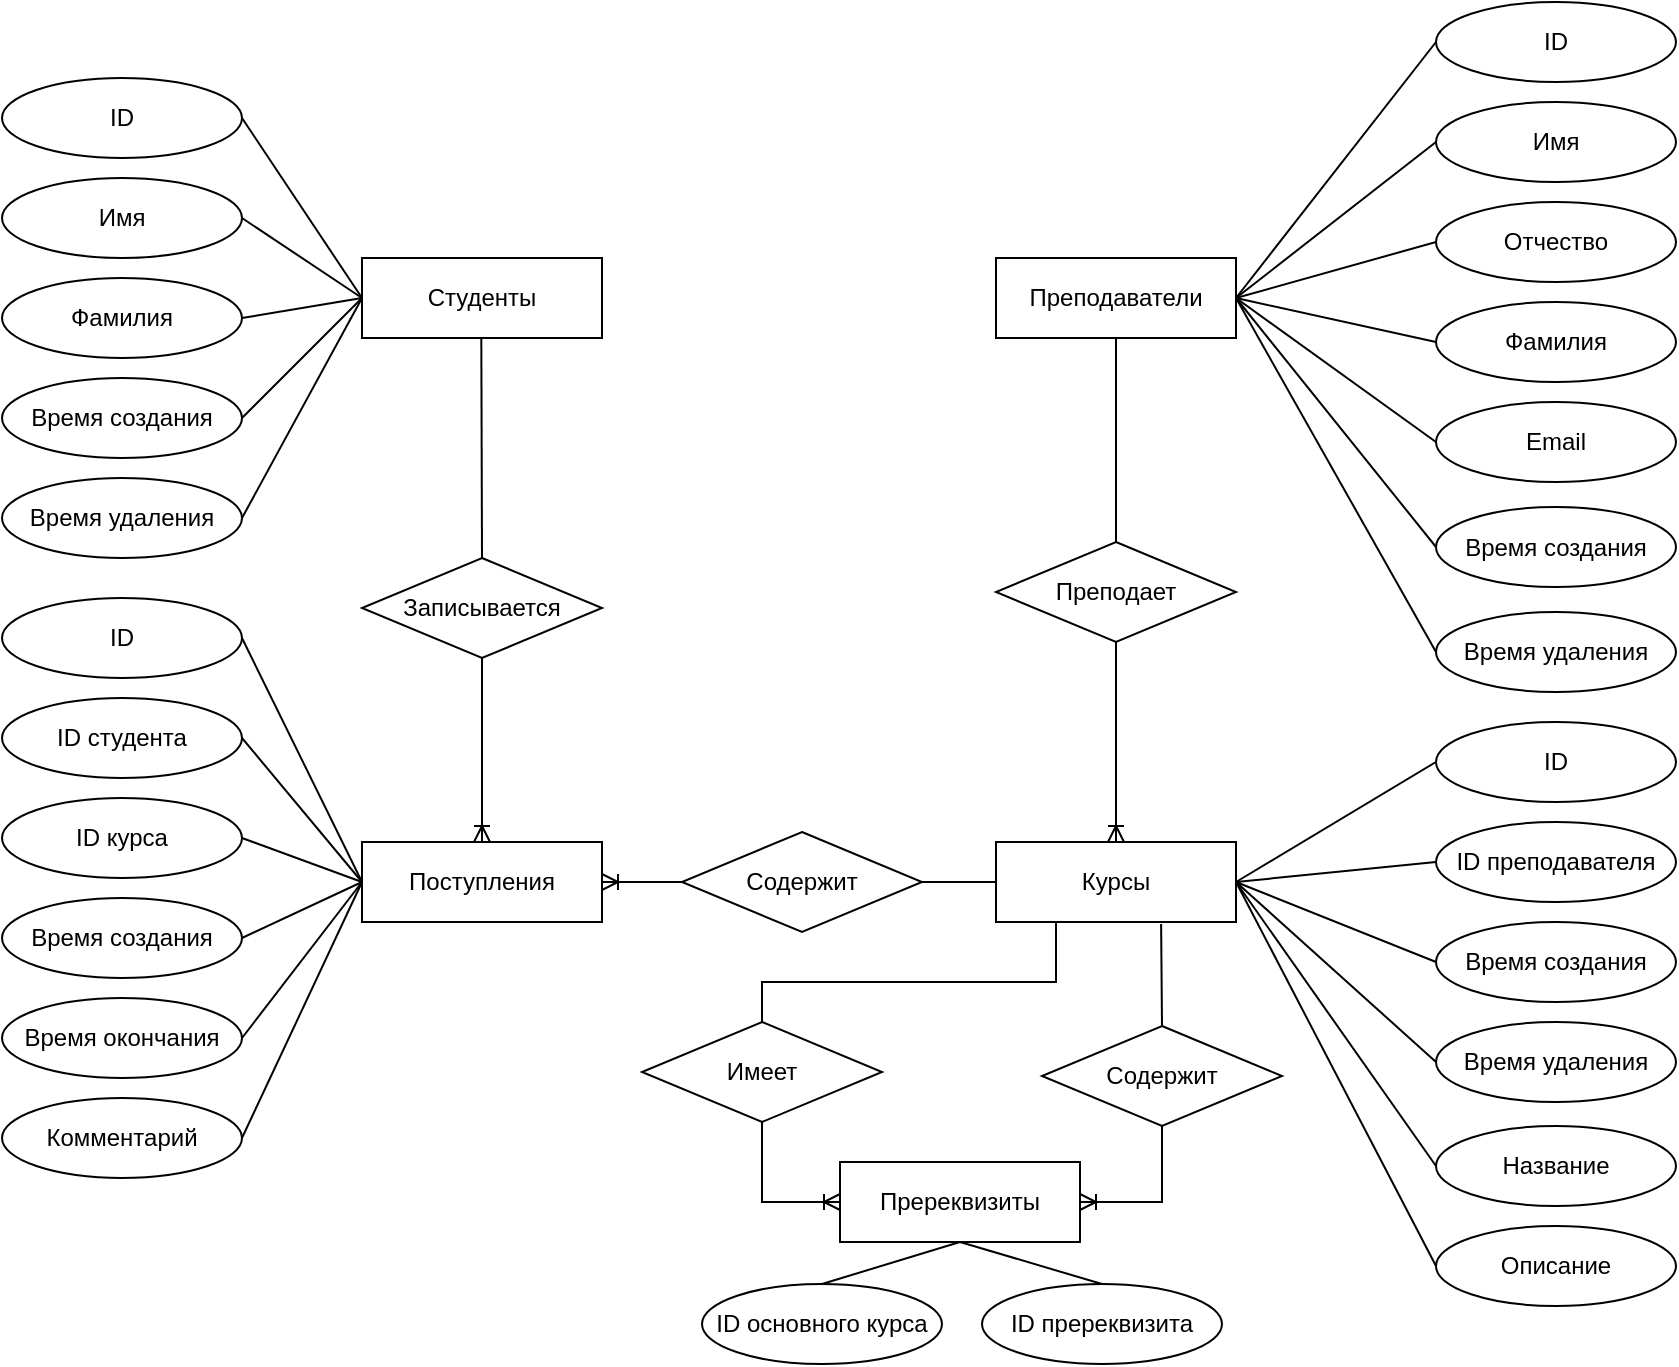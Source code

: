 <mxfile version="22.1.22" type="embed">
  <diagram name="Страница — 1" id="nsXkhaF_upEvpQ9ysdq5">
    <mxGraphModel dx="1181" dy="796" grid="1" gridSize="10" guides="1" tooltips="1" connect="1" arrows="1" fold="1" page="1" pageScale="1" pageWidth="827" pageHeight="1169" math="0" shadow="0">
      <root>
        <mxCell id="0" />
        <mxCell id="1" parent="0" />
        <mxCell id="E6RTQeKS7Q_tRCa9bgt7-1" value="Студенты" style="rounded=0;whiteSpace=wrap;html=1;" parent="1" vertex="1">
          <mxGeometry x="220" y="158" width="120" height="40" as="geometry" />
        </mxCell>
        <mxCell id="E6RTQeKS7Q_tRCa9bgt7-2" value="Имя" style="ellipse;whiteSpace=wrap;html=1;" parent="1" vertex="1">
          <mxGeometry x="40" y="118" width="120" height="40" as="geometry" />
        </mxCell>
        <mxCell id="E6RTQeKS7Q_tRCa9bgt7-3" value="Фамилия" style="ellipse;whiteSpace=wrap;html=1;" parent="1" vertex="1">
          <mxGeometry x="40" y="168" width="120" height="40" as="geometry" />
        </mxCell>
        <mxCell id="E6RTQeKS7Q_tRCa9bgt7-4" value="Время создания" style="ellipse;whiteSpace=wrap;html=1;" parent="1" vertex="1">
          <mxGeometry x="40" y="218" width="120" height="40" as="geometry" />
        </mxCell>
        <mxCell id="E6RTQeKS7Q_tRCa9bgt7-5" value="" style="endArrow=none;html=1;rounded=0;entryX=0;entryY=0.5;entryDx=0;entryDy=0;exitX=1;exitY=0.5;exitDx=0;exitDy=0;" parent="1" source="E6RTQeKS7Q_tRCa9bgt7-4" target="E6RTQeKS7Q_tRCa9bgt7-1" edge="1">
          <mxGeometry width="50" height="50" relative="1" as="geometry">
            <mxPoint x="210" y="288" as="sourcePoint" />
            <mxPoint x="260" y="238" as="targetPoint" />
          </mxGeometry>
        </mxCell>
        <mxCell id="E6RTQeKS7Q_tRCa9bgt7-6" value="" style="endArrow=none;html=1;rounded=0;exitX=1;exitY=0.5;exitDx=0;exitDy=0;entryX=0;entryY=0.5;entryDx=0;entryDy=0;" parent="1" source="E6RTQeKS7Q_tRCa9bgt7-3" target="E6RTQeKS7Q_tRCa9bgt7-1" edge="1">
          <mxGeometry width="50" height="50" relative="1" as="geometry">
            <mxPoint x="210" y="288" as="sourcePoint" />
            <mxPoint x="220" y="148" as="targetPoint" />
          </mxGeometry>
        </mxCell>
        <mxCell id="E6RTQeKS7Q_tRCa9bgt7-7" value="" style="endArrow=none;html=1;rounded=0;entryX=0;entryY=0.5;entryDx=0;entryDy=0;exitX=1;exitY=0.5;exitDx=0;exitDy=0;" parent="1" source="E6RTQeKS7Q_tRCa9bgt7-2" target="E6RTQeKS7Q_tRCa9bgt7-1" edge="1">
          <mxGeometry width="50" height="50" relative="1" as="geometry">
            <mxPoint x="210" y="288" as="sourcePoint" />
            <mxPoint x="260" y="238" as="targetPoint" />
          </mxGeometry>
        </mxCell>
        <mxCell id="E6RTQeKS7Q_tRCa9bgt7-10" value="ID" style="ellipse;whiteSpace=wrap;html=1;" parent="1" vertex="1">
          <mxGeometry x="40" y="68" width="120" height="40" as="geometry" />
        </mxCell>
        <mxCell id="E6RTQeKS7Q_tRCa9bgt7-11" value="" style="endArrow=none;html=1;rounded=0;exitX=1;exitY=0.5;exitDx=0;exitDy=0;entryX=0;entryY=0.5;entryDx=0;entryDy=0;" parent="1" source="E6RTQeKS7Q_tRCa9bgt7-10" target="E6RTQeKS7Q_tRCa9bgt7-1" edge="1">
          <mxGeometry width="50" height="50" relative="1" as="geometry">
            <mxPoint x="270" y="278" as="sourcePoint" />
            <mxPoint x="220" y="148" as="targetPoint" />
          </mxGeometry>
        </mxCell>
        <mxCell id="E6RTQeKS7Q_tRCa9bgt7-12" value="ID" style="ellipse;whiteSpace=wrap;html=1;" parent="1" vertex="1">
          <mxGeometry x="40" y="328" width="120" height="40" as="geometry" />
        </mxCell>
        <mxCell id="E6RTQeKS7Q_tRCa9bgt7-13" value="ID курса" style="ellipse;whiteSpace=wrap;html=1;" parent="1" vertex="1">
          <mxGeometry x="40" y="428" width="120" height="40" as="geometry" />
        </mxCell>
        <mxCell id="E6RTQeKS7Q_tRCa9bgt7-14" value="Время создания" style="ellipse;whiteSpace=wrap;html=1;" parent="1" vertex="1">
          <mxGeometry x="40" y="478" width="120" height="40" as="geometry" />
        </mxCell>
        <mxCell id="E6RTQeKS7Q_tRCa9bgt7-15" value="Время окончания" style="ellipse;whiteSpace=wrap;html=1;" parent="1" vertex="1">
          <mxGeometry x="40" y="528" width="120" height="40" as="geometry" />
        </mxCell>
        <mxCell id="E6RTQeKS7Q_tRCa9bgt7-16" value="" style="endArrow=none;html=1;rounded=0;exitX=1;exitY=0.5;exitDx=0;exitDy=0;entryX=0;entryY=0.5;entryDx=0;entryDy=0;" parent="1" source="E6RTQeKS7Q_tRCa9bgt7-12" edge="1">
          <mxGeometry width="50" height="50" relative="1" as="geometry">
            <mxPoint x="240" y="318" as="sourcePoint" />
            <mxPoint x="220" y="470" as="targetPoint" />
          </mxGeometry>
        </mxCell>
        <mxCell id="E6RTQeKS7Q_tRCa9bgt7-17" value="" style="endArrow=none;html=1;rounded=0;exitX=1;exitY=0.5;exitDx=0;exitDy=0;entryX=0;entryY=0.5;entryDx=0;entryDy=0;" parent="1" source="E6RTQeKS7Q_tRCa9bgt7-13" edge="1">
          <mxGeometry width="50" height="50" relative="1" as="geometry">
            <mxPoint x="240" y="318" as="sourcePoint" />
            <mxPoint x="220" y="470" as="targetPoint" />
          </mxGeometry>
        </mxCell>
        <mxCell id="E6RTQeKS7Q_tRCa9bgt7-18" value="" style="endArrow=none;html=1;rounded=0;exitX=1;exitY=0.5;exitDx=0;exitDy=0;entryX=0;entryY=0.5;entryDx=0;entryDy=0;" parent="1" source="E6RTQeKS7Q_tRCa9bgt7-15" edge="1">
          <mxGeometry width="50" height="50" relative="1" as="geometry">
            <mxPoint x="240" y="318" as="sourcePoint" />
            <mxPoint x="220" y="470" as="targetPoint" />
          </mxGeometry>
        </mxCell>
        <mxCell id="E6RTQeKS7Q_tRCa9bgt7-19" value="" style="endArrow=none;html=1;rounded=0;exitX=1;exitY=0.5;exitDx=0;exitDy=0;entryX=0;entryY=0.5;entryDx=0;entryDy=0;" parent="1" source="E6RTQeKS7Q_tRCa9bgt7-14" edge="1">
          <mxGeometry width="50" height="50" relative="1" as="geometry">
            <mxPoint x="240" y="318" as="sourcePoint" />
            <mxPoint x="220" y="470" as="targetPoint" />
          </mxGeometry>
        </mxCell>
        <mxCell id="E6RTQeKS7Q_tRCa9bgt7-20" value="Преподаватели" style="rounded=0;whiteSpace=wrap;html=1;" parent="1" vertex="1">
          <mxGeometry x="537" y="158" width="120" height="40" as="geometry" />
        </mxCell>
        <mxCell id="E6RTQeKS7Q_tRCa9bgt7-21" value="ID" style="ellipse;whiteSpace=wrap;html=1;" parent="1" vertex="1">
          <mxGeometry x="757" y="30" width="120" height="40" as="geometry" />
        </mxCell>
        <mxCell id="E6RTQeKS7Q_tRCa9bgt7-22" value="Имя" style="ellipse;whiteSpace=wrap;html=1;" parent="1" vertex="1">
          <mxGeometry x="757" y="80" width="120" height="40" as="geometry" />
        </mxCell>
        <mxCell id="E6RTQeKS7Q_tRCa9bgt7-23" value="Отчество" style="ellipse;whiteSpace=wrap;html=1;" parent="1" vertex="1">
          <mxGeometry x="757" y="130" width="120" height="40" as="geometry" />
        </mxCell>
        <mxCell id="E6RTQeKS7Q_tRCa9bgt7-24" value="Фамилия" style="ellipse;whiteSpace=wrap;html=1;" parent="1" vertex="1">
          <mxGeometry x="757" y="180" width="120" height="40" as="geometry" />
        </mxCell>
        <mxCell id="E6RTQeKS7Q_tRCa9bgt7-25" value="Email" style="ellipse;whiteSpace=wrap;html=1;" parent="1" vertex="1">
          <mxGeometry x="757" y="230" width="120" height="40" as="geometry" />
        </mxCell>
        <mxCell id="E6RTQeKS7Q_tRCa9bgt7-26" value="" style="endArrow=none;html=1;rounded=0;exitX=1;exitY=0.5;exitDx=0;exitDy=0;entryX=0;entryY=0.5;entryDx=0;entryDy=0;" parent="1" source="E6RTQeKS7Q_tRCa9bgt7-20" target="E6RTQeKS7Q_tRCa9bgt7-23" edge="1">
          <mxGeometry width="50" height="50" relative="1" as="geometry">
            <mxPoint x="747" y="218" as="sourcePoint" />
            <mxPoint x="797" y="168" as="targetPoint" />
          </mxGeometry>
        </mxCell>
        <mxCell id="E6RTQeKS7Q_tRCa9bgt7-27" value="" style="endArrow=none;html=1;rounded=0;entryX=0;entryY=0.5;entryDx=0;entryDy=0;exitX=1;exitY=0.5;exitDx=0;exitDy=0;" parent="1" source="E6RTQeKS7Q_tRCa9bgt7-20" target="E6RTQeKS7Q_tRCa9bgt7-24" edge="1">
          <mxGeometry width="50" height="50" relative="1" as="geometry">
            <mxPoint x="687" y="178" as="sourcePoint" />
            <mxPoint x="797" y="168" as="targetPoint" />
          </mxGeometry>
        </mxCell>
        <mxCell id="E6RTQeKS7Q_tRCa9bgt7-28" value="" style="endArrow=none;html=1;rounded=0;exitX=1;exitY=0.5;exitDx=0;exitDy=0;entryX=0;entryY=0.5;entryDx=0;entryDy=0;" parent="1" source="E6RTQeKS7Q_tRCa9bgt7-20" target="E6RTQeKS7Q_tRCa9bgt7-25" edge="1">
          <mxGeometry width="50" height="50" relative="1" as="geometry">
            <mxPoint x="747" y="218" as="sourcePoint" />
            <mxPoint x="797" y="168" as="targetPoint" />
          </mxGeometry>
        </mxCell>
        <mxCell id="E6RTQeKS7Q_tRCa9bgt7-29" value="" style="endArrow=none;html=1;rounded=0;exitX=1;exitY=0.5;exitDx=0;exitDy=0;entryX=0;entryY=0.5;entryDx=0;entryDy=0;" parent="1" source="E6RTQeKS7Q_tRCa9bgt7-20" target="E6RTQeKS7Q_tRCa9bgt7-22" edge="1">
          <mxGeometry width="50" height="50" relative="1" as="geometry">
            <mxPoint x="747" y="218" as="sourcePoint" />
            <mxPoint x="797" y="168" as="targetPoint" />
          </mxGeometry>
        </mxCell>
        <mxCell id="E6RTQeKS7Q_tRCa9bgt7-30" value="" style="endArrow=none;html=1;rounded=0;exitX=1;exitY=0.5;exitDx=0;exitDy=0;entryX=0;entryY=0.5;entryDx=0;entryDy=0;" parent="1" source="E6RTQeKS7Q_tRCa9bgt7-20" target="E6RTQeKS7Q_tRCa9bgt7-21" edge="1">
          <mxGeometry width="50" height="50" relative="1" as="geometry">
            <mxPoint x="747" y="218" as="sourcePoint" />
            <mxPoint x="797" y="168" as="targetPoint" />
          </mxGeometry>
        </mxCell>
        <mxCell id="E6RTQeKS7Q_tRCa9bgt7-31" value="ID" style="ellipse;whiteSpace=wrap;html=1;" parent="1" vertex="1">
          <mxGeometry x="757" y="390" width="120" height="40" as="geometry" />
        </mxCell>
        <mxCell id="E6RTQeKS7Q_tRCa9bgt7-33" value="" style="fontSize=12;html=1;endArrow=ERoneToMany;rounded=0;exitX=0.5;exitY=1;exitDx=0;exitDy=0;entryX=0.5;entryY=0;entryDx=0;entryDy=0;" parent="1" source="E6RTQeKS7Q_tRCa9bgt7-59" target="2" edge="1">
          <mxGeometry width="100" height="100" relative="1" as="geometry">
            <mxPoint x="280" y="350" as="sourcePoint" />
            <mxPoint x="280" y="320" as="targetPoint" />
            <Array as="points">
              <mxPoint x="280" y="440" />
            </Array>
          </mxGeometry>
        </mxCell>
        <mxCell id="E6RTQeKS7Q_tRCa9bgt7-37" value="Время удаления" style="ellipse;whiteSpace=wrap;html=1;" parent="1" vertex="1">
          <mxGeometry x="757" y="540" width="120" height="40" as="geometry" />
        </mxCell>
        <mxCell id="E6RTQeKS7Q_tRCa9bgt7-38" value="Название" style="ellipse;whiteSpace=wrap;html=1;" parent="1" vertex="1">
          <mxGeometry x="757" y="592" width="120" height="40" as="geometry" />
        </mxCell>
        <mxCell id="E6RTQeKS7Q_tRCa9bgt7-39" value="" style="endArrow=none;html=1;rounded=0;entryX=0;entryY=0.5;entryDx=0;entryDy=0;exitX=1;exitY=0.5;exitDx=0;exitDy=0;" parent="1" source="E6RTQeKS7Q_tRCa9bgt7-60" target="E6RTQeKS7Q_tRCa9bgt7-31" edge="1">
          <mxGeometry relative="1" as="geometry">
            <mxPoint x="687" y="423" as="sourcePoint" />
            <mxPoint x="787" y="328" as="targetPoint" />
          </mxGeometry>
        </mxCell>
        <mxCell id="E6RTQeKS7Q_tRCa9bgt7-40" value="" style="endArrow=none;html=1;rounded=0;entryX=0;entryY=0.5;entryDx=0;entryDy=0;exitX=1;exitY=0.5;exitDx=0;exitDy=0;" parent="1" source="E6RTQeKS7Q_tRCa9bgt7-60" target="E6RTQeKS7Q_tRCa9bgt7-37" edge="1">
          <mxGeometry relative="1" as="geometry">
            <mxPoint x="687" y="423" as="sourcePoint" />
            <mxPoint x="787" y="328" as="targetPoint" />
          </mxGeometry>
        </mxCell>
        <mxCell id="E6RTQeKS7Q_tRCa9bgt7-41" value="" style="endArrow=none;html=1;rounded=0;entryX=0;entryY=0.5;entryDx=0;entryDy=0;exitX=1;exitY=0.5;exitDx=0;exitDy=0;" parent="1" source="E6RTQeKS7Q_tRCa9bgt7-60" target="E6RTQeKS7Q_tRCa9bgt7-38" edge="1">
          <mxGeometry relative="1" as="geometry">
            <mxPoint x="687" y="423" as="sourcePoint" />
            <mxPoint x="787" y="328" as="targetPoint" />
          </mxGeometry>
        </mxCell>
        <mxCell id="E6RTQeKS7Q_tRCa9bgt7-42" value="" style="fontSize=12;html=1;endArrow=ERoneToMany;rounded=0;entryX=1;entryY=0.5;entryDx=0;entryDy=0;exitX=0;exitY=0.5;exitDx=0;exitDy=0;" parent="1" source="4" edge="1">
          <mxGeometry width="100" height="100" relative="1" as="geometry">
            <mxPoint x="370" y="470" as="sourcePoint" />
            <mxPoint x="340" y="470" as="targetPoint" />
          </mxGeometry>
        </mxCell>
        <mxCell id="E6RTQeKS7Q_tRCa9bgt7-43" value="ID студента" style="ellipse;whiteSpace=wrap;html=1;" parent="1" vertex="1">
          <mxGeometry x="40" y="378" width="120" height="40" as="geometry" />
        </mxCell>
        <mxCell id="E6RTQeKS7Q_tRCa9bgt7-44" value="" style="endArrow=none;html=1;rounded=0;exitX=1;exitY=0.5;exitDx=0;exitDy=0;entryX=0;entryY=0.5;entryDx=0;entryDy=0;" parent="1" source="E6RTQeKS7Q_tRCa9bgt7-43" edge="1">
          <mxGeometry width="50" height="50" relative="1" as="geometry">
            <mxPoint x="170" y="358" as="sourcePoint" />
            <mxPoint x="220" y="470" as="targetPoint" />
          </mxGeometry>
        </mxCell>
        <mxCell id="E6RTQeKS7Q_tRCa9bgt7-45" value="Время создания" style="ellipse;whiteSpace=wrap;html=1;" parent="1" vertex="1">
          <mxGeometry x="757" y="490" width="120" height="40" as="geometry" />
        </mxCell>
        <mxCell id="E6RTQeKS7Q_tRCa9bgt7-46" value="ID преподавателя" style="ellipse;whiteSpace=wrap;html=1;" parent="1" vertex="1">
          <mxGeometry x="757" y="440" width="120" height="40" as="geometry" />
        </mxCell>
        <mxCell id="E6RTQeKS7Q_tRCa9bgt7-47" value="" style="endArrow=none;html=1;rounded=0;entryX=0;entryY=0.5;entryDx=0;entryDy=0;exitX=1;exitY=0.5;exitDx=0;exitDy=0;" parent="1" source="E6RTQeKS7Q_tRCa9bgt7-60" target="E6RTQeKS7Q_tRCa9bgt7-45" edge="1">
          <mxGeometry relative="1" as="geometry">
            <mxPoint x="687.0" y="470" as="sourcePoint" />
            <mxPoint x="747" y="408" as="targetPoint" />
          </mxGeometry>
        </mxCell>
        <mxCell id="E6RTQeKS7Q_tRCa9bgt7-48" value="" style="endArrow=none;html=1;rounded=0;entryX=0;entryY=0.5;entryDx=0;entryDy=0;exitX=1;exitY=0.5;exitDx=0;exitDy=0;" parent="1" source="E6RTQeKS7Q_tRCa9bgt7-60" target="E6RTQeKS7Q_tRCa9bgt7-46" edge="1">
          <mxGeometry relative="1" as="geometry">
            <mxPoint x="687.0" y="470" as="sourcePoint" />
            <mxPoint x="757" y="418" as="targetPoint" />
          </mxGeometry>
        </mxCell>
        <mxCell id="E6RTQeKS7Q_tRCa9bgt7-51" value="Комментарий" style="ellipse;whiteSpace=wrap;html=1;" parent="1" vertex="1">
          <mxGeometry x="40" y="578" width="120" height="40" as="geometry" />
        </mxCell>
        <mxCell id="E6RTQeKS7Q_tRCa9bgt7-54" value="" style="endArrow=none;html=1;rounded=0;exitX=1;exitY=0.5;exitDx=0;exitDy=0;entryX=0;entryY=0.5;entryDx=0;entryDy=0;" parent="1" source="E6RTQeKS7Q_tRCa9bgt7-51" edge="1">
          <mxGeometry width="50" height="50" relative="1" as="geometry">
            <mxPoint x="170" y="558" as="sourcePoint" />
            <mxPoint x="220" y="470" as="targetPoint" />
          </mxGeometry>
        </mxCell>
        <mxCell id="E6RTQeKS7Q_tRCa9bgt7-55" value="Время удаления" style="ellipse;whiteSpace=wrap;html=1;" parent="1" vertex="1">
          <mxGeometry x="40" y="268" width="120" height="40" as="geometry" />
        </mxCell>
        <mxCell id="E6RTQeKS7Q_tRCa9bgt7-56" value="" style="endArrow=none;html=1;rounded=0;entryX=0;entryY=0.5;entryDx=0;entryDy=0;exitX=1;exitY=0.5;exitDx=0;exitDy=0;" parent="1" source="E6RTQeKS7Q_tRCa9bgt7-55" target="E6RTQeKS7Q_tRCa9bgt7-1" edge="1">
          <mxGeometry width="50" height="50" relative="1" as="geometry">
            <mxPoint x="170" y="248" as="sourcePoint" />
            <mxPoint x="230" y="158" as="targetPoint" />
          </mxGeometry>
        </mxCell>
        <mxCell id="E6RTQeKS7Q_tRCa9bgt7-57" value="Время создания" style="ellipse;whiteSpace=wrap;html=1;" parent="1" vertex="1">
          <mxGeometry x="757" y="282.5" width="120" height="40" as="geometry" />
        </mxCell>
        <mxCell id="E6RTQeKS7Q_tRCa9bgt7-58" value="Время удаления" style="ellipse;whiteSpace=wrap;html=1;" parent="1" vertex="1">
          <mxGeometry x="757" y="335" width="120" height="40" as="geometry" />
        </mxCell>
        <mxCell id="E6RTQeKS7Q_tRCa9bgt7-59" value="Записывается" style="rhombus;whiteSpace=wrap;html=1;" parent="1" vertex="1">
          <mxGeometry x="220" y="308" width="120" height="50" as="geometry" />
        </mxCell>
        <mxCell id="E6RTQeKS7Q_tRCa9bgt7-60" value="Курсы" style="rounded=0;whiteSpace=wrap;html=1;" parent="1" vertex="1">
          <mxGeometry x="537" y="450" width="120" height="40" as="geometry" />
        </mxCell>
        <mxCell id="E6RTQeKS7Q_tRCa9bgt7-61" value="" style="endArrow=none;html=1;rounded=0;exitX=1;exitY=0.5;exitDx=0;exitDy=0;entryX=0;entryY=0.5;entryDx=0;entryDy=0;" parent="1" source="E6RTQeKS7Q_tRCa9bgt7-20" target="E6RTQeKS7Q_tRCa9bgt7-57" edge="1">
          <mxGeometry width="50" height="50" relative="1" as="geometry">
            <mxPoint x="667" y="188" as="sourcePoint" />
            <mxPoint x="757" y="298" as="targetPoint" />
          </mxGeometry>
        </mxCell>
        <mxCell id="E6RTQeKS7Q_tRCa9bgt7-62" value="" style="endArrow=none;html=1;rounded=0;exitX=1;exitY=0.5;exitDx=0;exitDy=0;entryX=0;entryY=0.5;entryDx=0;entryDy=0;" parent="1" source="E6RTQeKS7Q_tRCa9bgt7-20" target="E6RTQeKS7Q_tRCa9bgt7-58" edge="1">
          <mxGeometry width="50" height="50" relative="1" as="geometry">
            <mxPoint x="667" y="188" as="sourcePoint" />
            <mxPoint x="757" y="351" as="targetPoint" />
          </mxGeometry>
        </mxCell>
        <mxCell id="E6RTQeKS7Q_tRCa9bgt7-64" value="Преподает" style="rhombus;whiteSpace=wrap;html=1;" parent="1" vertex="1">
          <mxGeometry x="537" y="300" width="120" height="50" as="geometry" />
        </mxCell>
        <mxCell id="E6RTQeKS7Q_tRCa9bgt7-65" value="" style="fontSize=12;html=1;endArrow=ERoneToMany;rounded=0;exitX=0.5;exitY=1;exitDx=0;exitDy=0;entryX=0.5;entryY=0;entryDx=0;entryDy=0;" parent="1" source="E6RTQeKS7Q_tRCa9bgt7-64" target="E6RTQeKS7Q_tRCa9bgt7-60" edge="1">
          <mxGeometry width="100" height="100" relative="1" as="geometry">
            <mxPoint x="607" y="208" as="sourcePoint" />
            <mxPoint x="607" y="310" as="targetPoint" />
          </mxGeometry>
        </mxCell>
        <mxCell id="E6RTQeKS7Q_tRCa9bgt7-66" value="Описание" style="ellipse;whiteSpace=wrap;html=1;" parent="1" vertex="1">
          <mxGeometry x="757" y="642" width="120" height="40" as="geometry" />
        </mxCell>
        <mxCell id="E6RTQeKS7Q_tRCa9bgt7-67" value="" style="endArrow=none;html=1;rounded=0;entryX=0;entryY=0.5;entryDx=0;entryDy=0;exitX=1;exitY=0.5;exitDx=0;exitDy=0;" parent="1" source="E6RTQeKS7Q_tRCa9bgt7-60" target="E6RTQeKS7Q_tRCa9bgt7-66" edge="1">
          <mxGeometry relative="1" as="geometry">
            <mxPoint x="697" y="433" as="sourcePoint" />
            <mxPoint x="757" y="660" as="targetPoint" />
          </mxGeometry>
        </mxCell>
        <mxCell id="E6RTQeKS7Q_tRCa9bgt7-68" value="" style="endArrow=none;html=1;rounded=0;exitX=0.5;exitY=1;exitDx=0;exitDy=0;entryX=0.5;entryY=0;entryDx=0;entryDy=0;" parent="1" source="E6RTQeKS7Q_tRCa9bgt7-20" target="E6RTQeKS7Q_tRCa9bgt7-64" edge="1">
          <mxGeometry width="50" height="50" relative="1" as="geometry">
            <mxPoint x="667" y="188" as="sourcePoint" />
            <mxPoint x="757" y="403" as="targetPoint" />
          </mxGeometry>
        </mxCell>
        <mxCell id="2" value="Поступления" style="rounded=0;whiteSpace=wrap;html=1;" vertex="1" parent="1">
          <mxGeometry x="220" y="450" width="120" height="40" as="geometry" />
        </mxCell>
        <mxCell id="3" value="" style="endArrow=none;html=1;rounded=0;exitX=0.5;exitY=1;exitDx=0;exitDy=0;entryX=0.5;entryY=0;entryDx=0;entryDy=0;" edge="1" parent="1" target="E6RTQeKS7Q_tRCa9bgt7-59">
          <mxGeometry width="50" height="50" relative="1" as="geometry">
            <mxPoint x="279.66" y="198" as="sourcePoint" />
            <mxPoint x="279.66" y="300" as="targetPoint" />
          </mxGeometry>
        </mxCell>
        <mxCell id="4" value="Содержит" style="rhombus;whiteSpace=wrap;html=1;" vertex="1" parent="1">
          <mxGeometry x="380" y="445" width="120" height="50" as="geometry" />
        </mxCell>
        <mxCell id="6" value="" style="endArrow=none;html=1;rounded=0;exitX=0;exitY=0.5;exitDx=0;exitDy=0;entryX=1;entryY=0.5;entryDx=0;entryDy=0;" edge="1" parent="1" source="E6RTQeKS7Q_tRCa9bgt7-60" target="4">
          <mxGeometry width="50" height="50" relative="1" as="geometry">
            <mxPoint x="607" y="208" as="sourcePoint" />
            <mxPoint x="607" y="310" as="targetPoint" />
          </mxGeometry>
        </mxCell>
        <mxCell id="7" value="Пререквизиты" style="rounded=0;whiteSpace=wrap;html=1;" vertex="1" parent="1">
          <mxGeometry x="459" y="610" width="120" height="40" as="geometry" />
        </mxCell>
        <mxCell id="9" value="ID основного курса" style="ellipse;whiteSpace=wrap;html=1;" vertex="1" parent="1">
          <mxGeometry x="390" y="671" width="120" height="40" as="geometry" />
        </mxCell>
        <mxCell id="10" value="ID пререквизита" style="ellipse;whiteSpace=wrap;html=1;" vertex="1" parent="1">
          <mxGeometry x="530" y="671" width="120" height="40" as="geometry" />
        </mxCell>
        <mxCell id="12" value="" style="endArrow=none;html=1;rounded=0;exitX=0.5;exitY=0;exitDx=0;exitDy=0;entryX=0.5;entryY=1;entryDx=0;entryDy=0;" edge="1" parent="1" source="9" target="7">
          <mxGeometry width="50" height="50" relative="1" as="geometry">
            <mxPoint x="335" y="629" as="sourcePoint" />
            <mxPoint x="395" y="501" as="targetPoint" />
          </mxGeometry>
        </mxCell>
        <mxCell id="13" value="" style="endArrow=none;html=1;rounded=0;exitX=0.5;exitY=0;exitDx=0;exitDy=0;entryX=0.5;entryY=1;entryDx=0;entryDy=0;" edge="1" parent="1" source="10" target="7">
          <mxGeometry width="50" height="50" relative="1" as="geometry">
            <mxPoint x="345" y="639" as="sourcePoint" />
            <mxPoint x="405" y="511" as="targetPoint" />
          </mxGeometry>
        </mxCell>
        <mxCell id="14" value="Имеет" style="rhombus;whiteSpace=wrap;html=1;" vertex="1" parent="1">
          <mxGeometry x="360" y="540" width="120" height="50" as="geometry" />
        </mxCell>
        <mxCell id="15" value="" style="fontSize=12;html=1;endArrow=ERoneToMany;rounded=0;entryX=0;entryY=0.5;entryDx=0;entryDy=0;exitX=0.5;exitY=1;exitDx=0;exitDy=0;" edge="1" parent="1" source="14" target="7">
          <mxGeometry width="100" height="100" relative="1" as="geometry">
            <mxPoint x="390" y="480" as="sourcePoint" />
            <mxPoint x="350" y="480" as="targetPoint" />
            <Array as="points">
              <mxPoint x="420" y="630" />
            </Array>
          </mxGeometry>
        </mxCell>
        <mxCell id="16" value="" style="endArrow=none;html=1;rounded=0;exitX=0.25;exitY=1;exitDx=0;exitDy=0;entryX=0.5;entryY=0;entryDx=0;entryDy=0;" edge="1" parent="1" source="E6RTQeKS7Q_tRCa9bgt7-60" target="14">
          <mxGeometry width="50" height="50" relative="1" as="geometry">
            <mxPoint x="607" y="208" as="sourcePoint" />
            <mxPoint x="607" y="310" as="targetPoint" />
            <Array as="points">
              <mxPoint x="567" y="520" />
              <mxPoint x="420" y="520" />
            </Array>
          </mxGeometry>
        </mxCell>
        <mxCell id="17" value="Содержит" style="rhombus;whiteSpace=wrap;html=1;" vertex="1" parent="1">
          <mxGeometry x="560" y="542" width="120" height="50" as="geometry" />
        </mxCell>
        <mxCell id="22" value="" style="fontSize=12;html=1;endArrow=ERoneToMany;rounded=0;entryX=1;entryY=0.5;entryDx=0;entryDy=0;exitX=0.5;exitY=1;exitDx=0;exitDy=0;" edge="1" parent="1" source="17" target="7">
          <mxGeometry width="100" height="100" relative="1" as="geometry">
            <mxPoint x="580" y="530" as="sourcePoint" />
            <mxPoint x="350" y="480" as="targetPoint" />
            <Array as="points">
              <mxPoint x="620" y="630" />
            </Array>
          </mxGeometry>
        </mxCell>
        <mxCell id="23" value="" style="endArrow=none;html=1;rounded=0;entryX=0.5;entryY=0;entryDx=0;entryDy=0;exitX=0.688;exitY=1.025;exitDx=0;exitDy=0;exitPerimeter=0;" edge="1" parent="1" source="E6RTQeKS7Q_tRCa9bgt7-60" target="17">
          <mxGeometry relative="1" as="geometry">
            <mxPoint x="667" y="480" as="sourcePoint" />
            <mxPoint x="767" y="672" as="targetPoint" />
          </mxGeometry>
        </mxCell>
      </root>
    </mxGraphModel>
  </diagram>
</mxfile>
